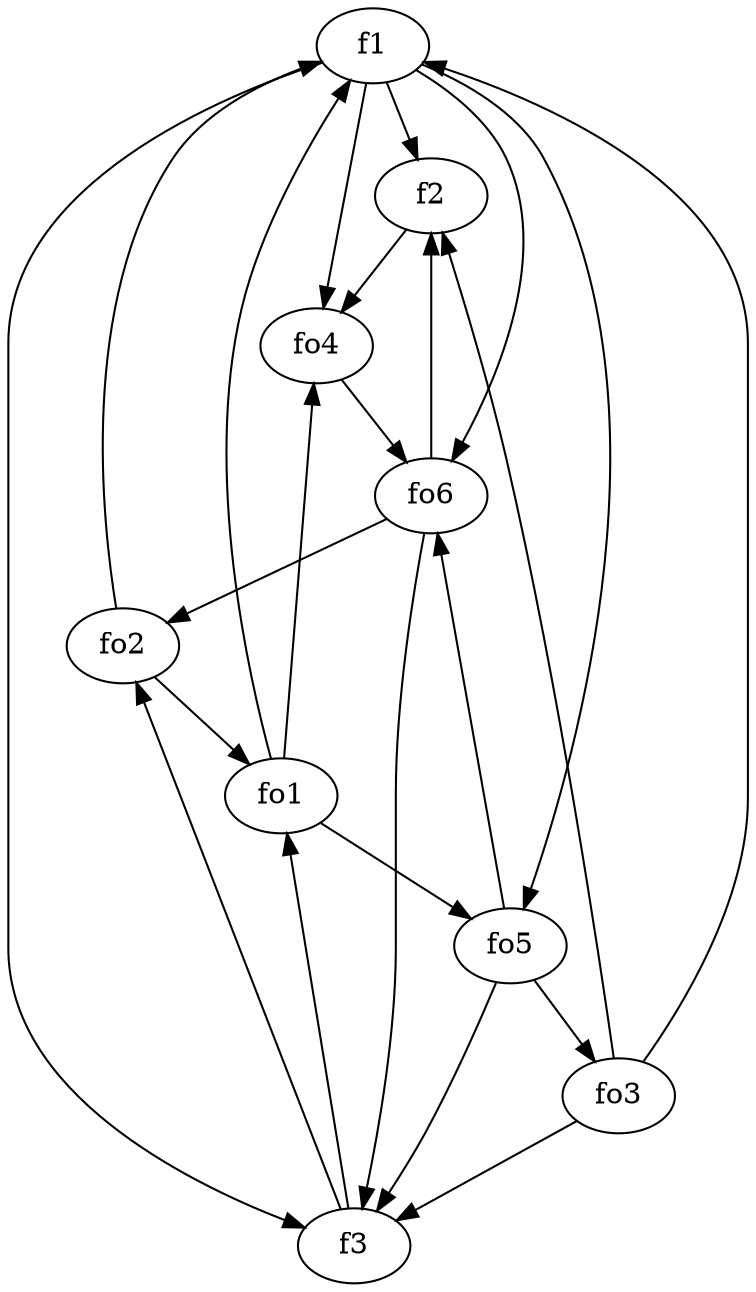 strict digraph  {
f1;
f2;
f3;
fo1;
fo2;
fo3;
fo4;
fo5;
fo6;
f1 -> f3  [weight=2];
f1 -> fo5  [weight=2];
f1 -> fo6  [weight=2];
f1 -> fo4  [weight=2];
f1 -> f2  [weight=2];
f2 -> fo4  [weight=2];
f3 -> fo2  [weight=2];
f3 -> fo1  [weight=2];
fo1 -> fo4  [weight=2];
fo1 -> f1  [weight=2];
fo1 -> fo5  [weight=2];
fo2 -> f1  [weight=2];
fo2 -> fo1  [weight=2];
fo3 -> f2  [weight=2];
fo3 -> f3  [weight=2];
fo3 -> f1  [weight=2];
fo4 -> fo6  [weight=2];
fo5 -> fo3  [weight=2];
fo5 -> fo6  [weight=2];
fo5 -> f3  [weight=2];
fo6 -> fo2  [weight=2];
fo6 -> f2  [weight=2];
fo6 -> f3  [weight=2];
}
